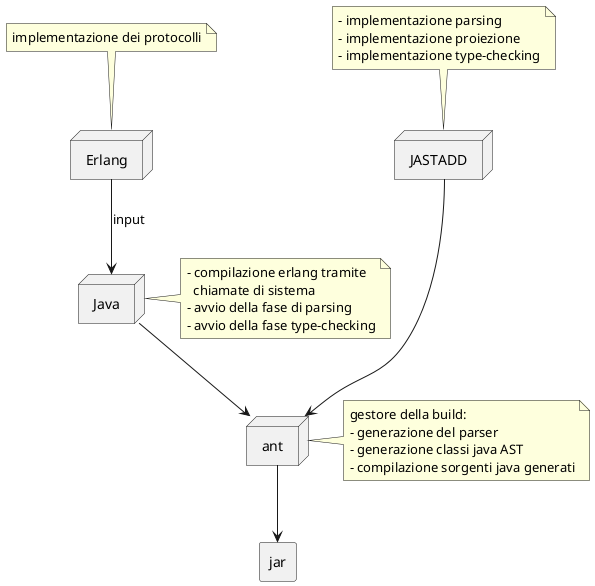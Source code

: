 @startuml
    note as n
        implementazione dei protocolli
    end note
    n-.Erlang
    node Erlang{

    }

    note as nk
        - implementazione parsing
        - implementazione proiezione
        - implementazione type-checking
    end note
    nk-.JASTADD
    node JASTADD{

    }

    JASTADD ---> ant
    note as c
        gestore della build:
        - generazione del parser
        - generazione classi java AST
        - compilazione sorgenti java generati
    end note
    ant.c
    node ant{

    }

    Erlang --> Java:input
    Java --> ant

    note as j
        - compilazione erlang tramite
          chiamate di sistema
        - avvio della fase di parsing
        - avvio della fase type-checking
    end note
    Java.j
    node Java{
    }

    rectangle jar
    ant --> jar

@enduml